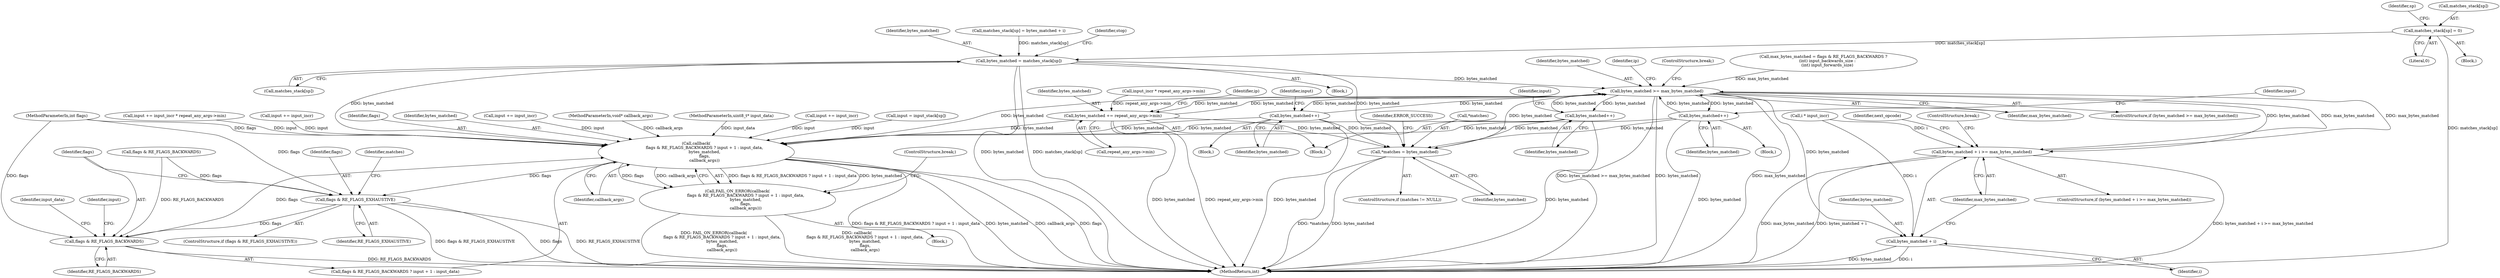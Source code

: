 digraph "0_yara_992480c30f75943e9cd6245bb2015c7737f9b661@array" {
"1000172" [label="(Call,matches_stack[sp] = 0)"];
"1000196" [label="(Call,bytes_matched = matches_stack[sp])"];
"1000220" [label="(Call,callback(\n             flags & RE_FLAGS_BACKWARDS ? input + 1 : input_data,\n             bytes_matched,\n             flags,\n             callback_args))"];
"1000215" [label="(Call,flags & RE_FLAGS_EXHAUSTIVE)"];
"1000222" [label="(Call,flags & RE_FLAGS_BACKWARDS)"];
"1000219" [label="(Call,FAIL_ON_ERROR(callback(\n             flags & RE_FLAGS_BACKWARDS ? input + 1 : input_data,\n             bytes_matched,\n             flags,\n             callback_args)))"];
"1000239" [label="(Call,*matches = bytes_matched)"];
"1000246" [label="(Call,bytes_matched >= max_bytes_matched)"];
"1000264" [label="(Call,bytes_matched++)"];
"1000307" [label="(Call,bytes_matched++)"];
"1000322" [label="(Call,bytes_matched++)"];
"1000371" [label="(Call,bytes_matched + i >= max_bytes_matched)"];
"1000372" [label="(Call,bytes_matched + i)"];
"1000429" [label="(Call,bytes_matched += repeat_any_args->min)"];
"1000197" [label="(Identifier,bytes_matched)"];
"1000325" [label="(Identifier,input)"];
"1000242" [label="(Identifier,bytes_matched)"];
"1000307" [label="(Call,bytes_matched++)"];
"1000198" [label="(Call,matches_stack[sp])"];
"1000413" [label="(Call,matches_stack[sp] = bytes_matched + i)"];
"1000196" [label="(Call,bytes_matched = matches_stack[sp])"];
"1000224" [label="(Identifier,RE_FLAGS_BACKWARDS)"];
"1000370" [label="(ControlStructure,if (bytes_matched + i >= max_bytes_matched))"];
"1000374" [label="(Identifier,i)"];
"1000435" [label="(Identifier,ip)"];
"1000220" [label="(Call,callback(\n             flags & RE_FLAGS_BACKWARDS ? input + 1 : input_data,\n             bytes_matched,\n             flags,\n             callback_args))"];
"1000247" [label="(Identifier,bytes_matched)"];
"1000221" [label="(Call,flags & RE_FLAGS_BACKWARDS ? input + 1 : input_data)"];
"1000246" [label="(Call,bytes_matched >= max_bytes_matched)"];
"1000267" [label="(Identifier,input)"];
"1000191" [label="(Call,input = input_stack[sp])"];
"1000232" [label="(ControlStructure,break;)"];
"1000422" [label="(Call,input += input_incr * repeat_any_args->min)"];
"1000367" [label="(Call,i * input_incr)"];
"1000223" [label="(Identifier,flags)"];
"1000252" [label="(Identifier,ip)"];
"1000371" [label="(Call,bytes_matched + i >= max_bytes_matched)"];
"1000372" [label="(Call,bytes_matched + i)"];
"1000215" [label="(Call,flags & RE_FLAGS_EXHAUSTIVE)"];
"1000222" [label="(Call,flags & RE_FLAGS_BACKWARDS)"];
"1000249" [label="(ControlStructure,break;)"];
"1000381" [label="(Identifier,next_opcode)"];
"1000157" [label="(Call,flags & RE_FLAGS_BACKWARDS)"];
"1000373" [label="(Identifier,bytes_matched)"];
"1000248" [label="(Identifier,max_bytes_matched)"];
"1000109" [label="(Block,)"];
"1000323" [label="(Identifier,bytes_matched)"];
"1000219" [label="(Call,FAIL_ON_ERROR(callback(\n             flags & RE_FLAGS_BACKWARDS ? input + 1 : input_data,\n             bytes_matched,\n             flags,\n             callback_args)))"];
"1000309" [label="(Call,input += input_incr)"];
"1000214" [label="(ControlStructure,if (flags & RE_FLAGS_EXHAUSTIVE))"];
"1000216" [label="(Identifier,flags)"];
"1000135" [label="(Call,max_bytes_matched = flags & RE_FLAGS_BACKWARDS ?\n      (int) input_backwards_size :\n      (int) input_forwards_size)"];
"1000308" [label="(Identifier,bytes_matched)"];
"1000264" [label="(Call,bytes_matched++)"];
"1000230" [label="(Identifier,flags)"];
"1000376" [label="(ControlStructure,break;)"];
"1000452" [label="(MethodReturn,int)"];
"1000183" [label="(Block,)"];
"1000178" [label="(Identifier,sp)"];
"1000229" [label="(Identifier,bytes_matched)"];
"1000217" [label="(Identifier,RE_FLAGS_EXHAUSTIVE)"];
"1000266" [label="(Call,input += input_incr)"];
"1000237" [label="(Identifier,matches)"];
"1000107" [label="(MethodParameterIn,void* callback_args)"];
"1000240" [label="(Call,*matches)"];
"1000245" [label="(ControlStructure,if (bytes_matched >= max_bytes_matched))"];
"1000375" [label="(Identifier,max_bytes_matched)"];
"1000265" [label="(Identifier,bytes_matched)"];
"1000429" [label="(Call,bytes_matched += repeat_any_args->min)"];
"1000322" [label="(Call,bytes_matched++)"];
"1000235" [label="(ControlStructure,if (matches != NULL))"];
"1000102" [label="(MethodParameterIn,uint8_t* input_data)"];
"1000228" [label="(Identifier,input_data)"];
"1000202" [label="(Identifier,stop)"];
"1000244" [label="(Identifier,ERROR_SUCCESS)"];
"1000253" [label="(Block,)"];
"1000226" [label="(Identifier,input)"];
"1000263" [label="(Block,)"];
"1000176" [label="(Literal,0)"];
"1000306" [label="(Block,)"];
"1000430" [label="(Identifier,bytes_matched)"];
"1000424" [label="(Call,input_incr * repeat_any_args->min)"];
"1000231" [label="(Identifier,callback_args)"];
"1000173" [label="(Call,matches_stack[sp])"];
"1000218" [label="(Block,)"];
"1000105" [label="(MethodParameterIn,int flags)"];
"1000431" [label="(Call,repeat_any_args->min)"];
"1000172" [label="(Call,matches_stack[sp] = 0)"];
"1000310" [label="(Identifier,input)"];
"1000239" [label="(Call,*matches = bytes_matched)"];
"1000324" [label="(Call,input += input_incr)"];
"1000172" -> "1000109"  [label="AST: "];
"1000172" -> "1000176"  [label="CFG: "];
"1000173" -> "1000172"  [label="AST: "];
"1000176" -> "1000172"  [label="AST: "];
"1000178" -> "1000172"  [label="CFG: "];
"1000172" -> "1000452"  [label="DDG: matches_stack[sp]"];
"1000172" -> "1000196"  [label="DDG: matches_stack[sp]"];
"1000196" -> "1000183"  [label="AST: "];
"1000196" -> "1000198"  [label="CFG: "];
"1000197" -> "1000196"  [label="AST: "];
"1000198" -> "1000196"  [label="AST: "];
"1000202" -> "1000196"  [label="CFG: "];
"1000196" -> "1000452"  [label="DDG: bytes_matched"];
"1000196" -> "1000452"  [label="DDG: matches_stack[sp]"];
"1000413" -> "1000196"  [label="DDG: matches_stack[sp]"];
"1000196" -> "1000220"  [label="DDG: bytes_matched"];
"1000196" -> "1000239"  [label="DDG: bytes_matched"];
"1000196" -> "1000246"  [label="DDG: bytes_matched"];
"1000220" -> "1000219"  [label="AST: "];
"1000220" -> "1000231"  [label="CFG: "];
"1000221" -> "1000220"  [label="AST: "];
"1000229" -> "1000220"  [label="AST: "];
"1000230" -> "1000220"  [label="AST: "];
"1000231" -> "1000220"  [label="AST: "];
"1000219" -> "1000220"  [label="CFG: "];
"1000220" -> "1000452"  [label="DDG: flags & RE_FLAGS_BACKWARDS ? input + 1 : input_data"];
"1000220" -> "1000452"  [label="DDG: bytes_matched"];
"1000220" -> "1000452"  [label="DDG: callback_args"];
"1000220" -> "1000452"  [label="DDG: flags"];
"1000220" -> "1000215"  [label="DDG: flags"];
"1000220" -> "1000219"  [label="DDG: flags & RE_FLAGS_BACKWARDS ? input + 1 : input_data"];
"1000220" -> "1000219"  [label="DDG: bytes_matched"];
"1000220" -> "1000219"  [label="DDG: flags"];
"1000220" -> "1000219"  [label="DDG: callback_args"];
"1000309" -> "1000220"  [label="DDG: input"];
"1000266" -> "1000220"  [label="DDG: input"];
"1000422" -> "1000220"  [label="DDG: input"];
"1000324" -> "1000220"  [label="DDG: input"];
"1000191" -> "1000220"  [label="DDG: input"];
"1000102" -> "1000220"  [label="DDG: input_data"];
"1000264" -> "1000220"  [label="DDG: bytes_matched"];
"1000322" -> "1000220"  [label="DDG: bytes_matched"];
"1000429" -> "1000220"  [label="DDG: bytes_matched"];
"1000307" -> "1000220"  [label="DDG: bytes_matched"];
"1000246" -> "1000220"  [label="DDG: bytes_matched"];
"1000222" -> "1000220"  [label="DDG: flags"];
"1000105" -> "1000220"  [label="DDG: flags"];
"1000107" -> "1000220"  [label="DDG: callback_args"];
"1000215" -> "1000214"  [label="AST: "];
"1000215" -> "1000217"  [label="CFG: "];
"1000216" -> "1000215"  [label="AST: "];
"1000217" -> "1000215"  [label="AST: "];
"1000223" -> "1000215"  [label="CFG: "];
"1000237" -> "1000215"  [label="CFG: "];
"1000215" -> "1000452"  [label="DDG: flags"];
"1000215" -> "1000452"  [label="DDG: RE_FLAGS_EXHAUSTIVE"];
"1000215" -> "1000452"  [label="DDG: flags & RE_FLAGS_EXHAUSTIVE"];
"1000157" -> "1000215"  [label="DDG: flags"];
"1000105" -> "1000215"  [label="DDG: flags"];
"1000215" -> "1000222"  [label="DDG: flags"];
"1000222" -> "1000221"  [label="AST: "];
"1000222" -> "1000224"  [label="CFG: "];
"1000223" -> "1000222"  [label="AST: "];
"1000224" -> "1000222"  [label="AST: "];
"1000226" -> "1000222"  [label="CFG: "];
"1000228" -> "1000222"  [label="CFG: "];
"1000222" -> "1000452"  [label="DDG: RE_FLAGS_BACKWARDS"];
"1000105" -> "1000222"  [label="DDG: flags"];
"1000157" -> "1000222"  [label="DDG: RE_FLAGS_BACKWARDS"];
"1000219" -> "1000218"  [label="AST: "];
"1000232" -> "1000219"  [label="CFG: "];
"1000219" -> "1000452"  [label="DDG: FAIL_ON_ERROR(callback(\n             flags & RE_FLAGS_BACKWARDS ? input + 1 : input_data,\n             bytes_matched,\n             flags,\n             callback_args))"];
"1000219" -> "1000452"  [label="DDG: callback(\n             flags & RE_FLAGS_BACKWARDS ? input + 1 : input_data,\n             bytes_matched,\n             flags,\n             callback_args)"];
"1000239" -> "1000235"  [label="AST: "];
"1000239" -> "1000242"  [label="CFG: "];
"1000240" -> "1000239"  [label="AST: "];
"1000242" -> "1000239"  [label="AST: "];
"1000244" -> "1000239"  [label="CFG: "];
"1000239" -> "1000452"  [label="DDG: *matches"];
"1000239" -> "1000452"  [label="DDG: bytes_matched"];
"1000264" -> "1000239"  [label="DDG: bytes_matched"];
"1000322" -> "1000239"  [label="DDG: bytes_matched"];
"1000429" -> "1000239"  [label="DDG: bytes_matched"];
"1000307" -> "1000239"  [label="DDG: bytes_matched"];
"1000246" -> "1000239"  [label="DDG: bytes_matched"];
"1000246" -> "1000245"  [label="AST: "];
"1000246" -> "1000248"  [label="CFG: "];
"1000247" -> "1000246"  [label="AST: "];
"1000248" -> "1000246"  [label="AST: "];
"1000249" -> "1000246"  [label="CFG: "];
"1000252" -> "1000246"  [label="CFG: "];
"1000246" -> "1000452"  [label="DDG: max_bytes_matched"];
"1000246" -> "1000452"  [label="DDG: bytes_matched >= max_bytes_matched"];
"1000246" -> "1000452"  [label="DDG: bytes_matched"];
"1000264" -> "1000246"  [label="DDG: bytes_matched"];
"1000322" -> "1000246"  [label="DDG: bytes_matched"];
"1000429" -> "1000246"  [label="DDG: bytes_matched"];
"1000307" -> "1000246"  [label="DDG: bytes_matched"];
"1000371" -> "1000246"  [label="DDG: max_bytes_matched"];
"1000135" -> "1000246"  [label="DDG: max_bytes_matched"];
"1000246" -> "1000264"  [label="DDG: bytes_matched"];
"1000246" -> "1000307"  [label="DDG: bytes_matched"];
"1000246" -> "1000322"  [label="DDG: bytes_matched"];
"1000246" -> "1000371"  [label="DDG: bytes_matched"];
"1000246" -> "1000371"  [label="DDG: max_bytes_matched"];
"1000246" -> "1000372"  [label="DDG: bytes_matched"];
"1000246" -> "1000429"  [label="DDG: bytes_matched"];
"1000264" -> "1000263"  [label="AST: "];
"1000264" -> "1000265"  [label="CFG: "];
"1000265" -> "1000264"  [label="AST: "];
"1000267" -> "1000264"  [label="CFG: "];
"1000264" -> "1000452"  [label="DDG: bytes_matched"];
"1000307" -> "1000306"  [label="AST: "];
"1000307" -> "1000308"  [label="CFG: "];
"1000308" -> "1000307"  [label="AST: "];
"1000310" -> "1000307"  [label="CFG: "];
"1000307" -> "1000452"  [label="DDG: bytes_matched"];
"1000322" -> "1000253"  [label="AST: "];
"1000322" -> "1000323"  [label="CFG: "];
"1000323" -> "1000322"  [label="AST: "];
"1000325" -> "1000322"  [label="CFG: "];
"1000322" -> "1000452"  [label="DDG: bytes_matched"];
"1000371" -> "1000370"  [label="AST: "];
"1000371" -> "1000375"  [label="CFG: "];
"1000372" -> "1000371"  [label="AST: "];
"1000375" -> "1000371"  [label="AST: "];
"1000376" -> "1000371"  [label="CFG: "];
"1000381" -> "1000371"  [label="CFG: "];
"1000371" -> "1000452"  [label="DDG: max_bytes_matched"];
"1000371" -> "1000452"  [label="DDG: bytes_matched + i"];
"1000371" -> "1000452"  [label="DDG: bytes_matched + i >= max_bytes_matched"];
"1000367" -> "1000371"  [label="DDG: i"];
"1000372" -> "1000374"  [label="CFG: "];
"1000373" -> "1000372"  [label="AST: "];
"1000374" -> "1000372"  [label="AST: "];
"1000375" -> "1000372"  [label="CFG: "];
"1000372" -> "1000452"  [label="DDG: bytes_matched"];
"1000372" -> "1000452"  [label="DDG: i"];
"1000367" -> "1000372"  [label="DDG: i"];
"1000429" -> "1000253"  [label="AST: "];
"1000429" -> "1000431"  [label="CFG: "];
"1000430" -> "1000429"  [label="AST: "];
"1000431" -> "1000429"  [label="AST: "];
"1000435" -> "1000429"  [label="CFG: "];
"1000429" -> "1000452"  [label="DDG: repeat_any_args->min"];
"1000429" -> "1000452"  [label="DDG: bytes_matched"];
"1000424" -> "1000429"  [label="DDG: repeat_any_args->min"];
}
